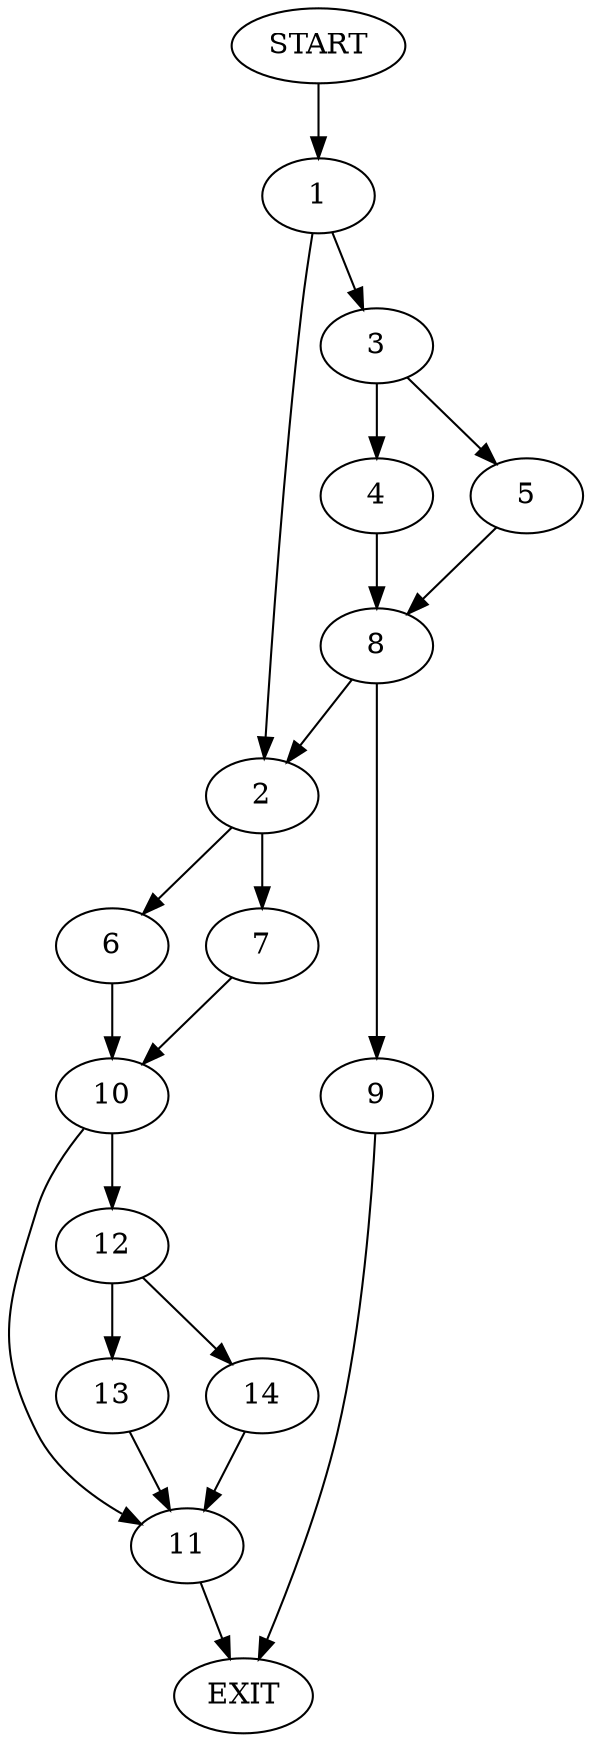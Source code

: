 digraph {
0 [label="START"]
15 [label="EXIT"]
0 -> 1
1 -> 2
1 -> 3
3 -> 4
3 -> 5
2 -> 6
2 -> 7
4 -> 8
5 -> 8
8 -> 2
8 -> 9
9 -> 15
6 -> 10
7 -> 10
10 -> 11
10 -> 12
12 -> 13
12 -> 14
11 -> 15
13 -> 11
14 -> 11
}
